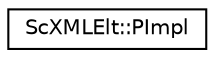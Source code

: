 digraph "Graphical Class Hierarchy"
{
 // LATEX_PDF_SIZE
  edge [fontname="Helvetica",fontsize="10",labelfontname="Helvetica",labelfontsize="10"];
  node [fontname="Helvetica",fontsize="10",shape=record];
  rankdir="LR";
  Node0 [label="ScXMLElt::PImpl",height=0.2,width=0.4,color="black", fillcolor="white", style="filled",URL="$classScXMLElt_1_1PImpl.html",tooltip=" "];
}
